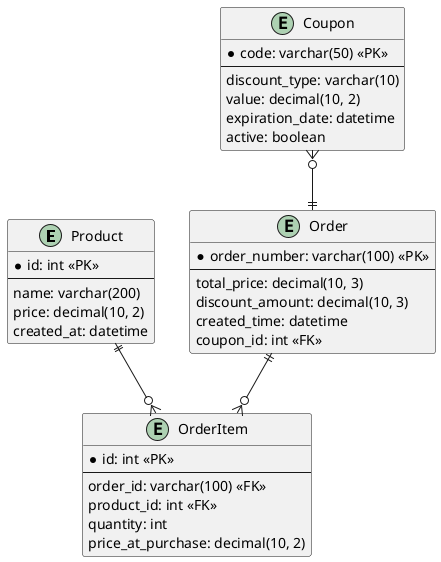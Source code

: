 @startuml ER Diagram

entity "Product" as product {
  * id: int <<PK>>
  --
  name: varchar(200)
  price: decimal(10, 2)
  created_at: datetime
}

entity "Coupon" as coupon {
  * code: varchar(50) <<PK>>
  --
  discount_type: varchar(10)
  value: decimal(10, 2)
  expiration_date: datetime
  active: boolean
}

entity "Order" as order {
  * order_number: varchar(100) <<PK>>
  --
  total_price: decimal(10, 3)
  discount_amount: decimal(10, 3)
  created_time: datetime
  coupon_id: int <<FK>>
}

' OrderItem 是 Order 和 Product 之間的多對多關聯表
entity "OrderItem" as order_item {
  * id: int <<PK>>
  --
  order_id: varchar(100) <<FK>>
  product_id: int <<FK>>
  quantity: int
  price_at_purchase: decimal(10, 2)
}


' 一個 Coupon 可以被用在多個 Order 中 (一對多)
' 一個 Order 只能使用零或一張 Coupon
coupon }o--|| order

' Order 與 Product 的多對多關聯
order ||--o{ order_item
product ||--o{ order_item


@enduml